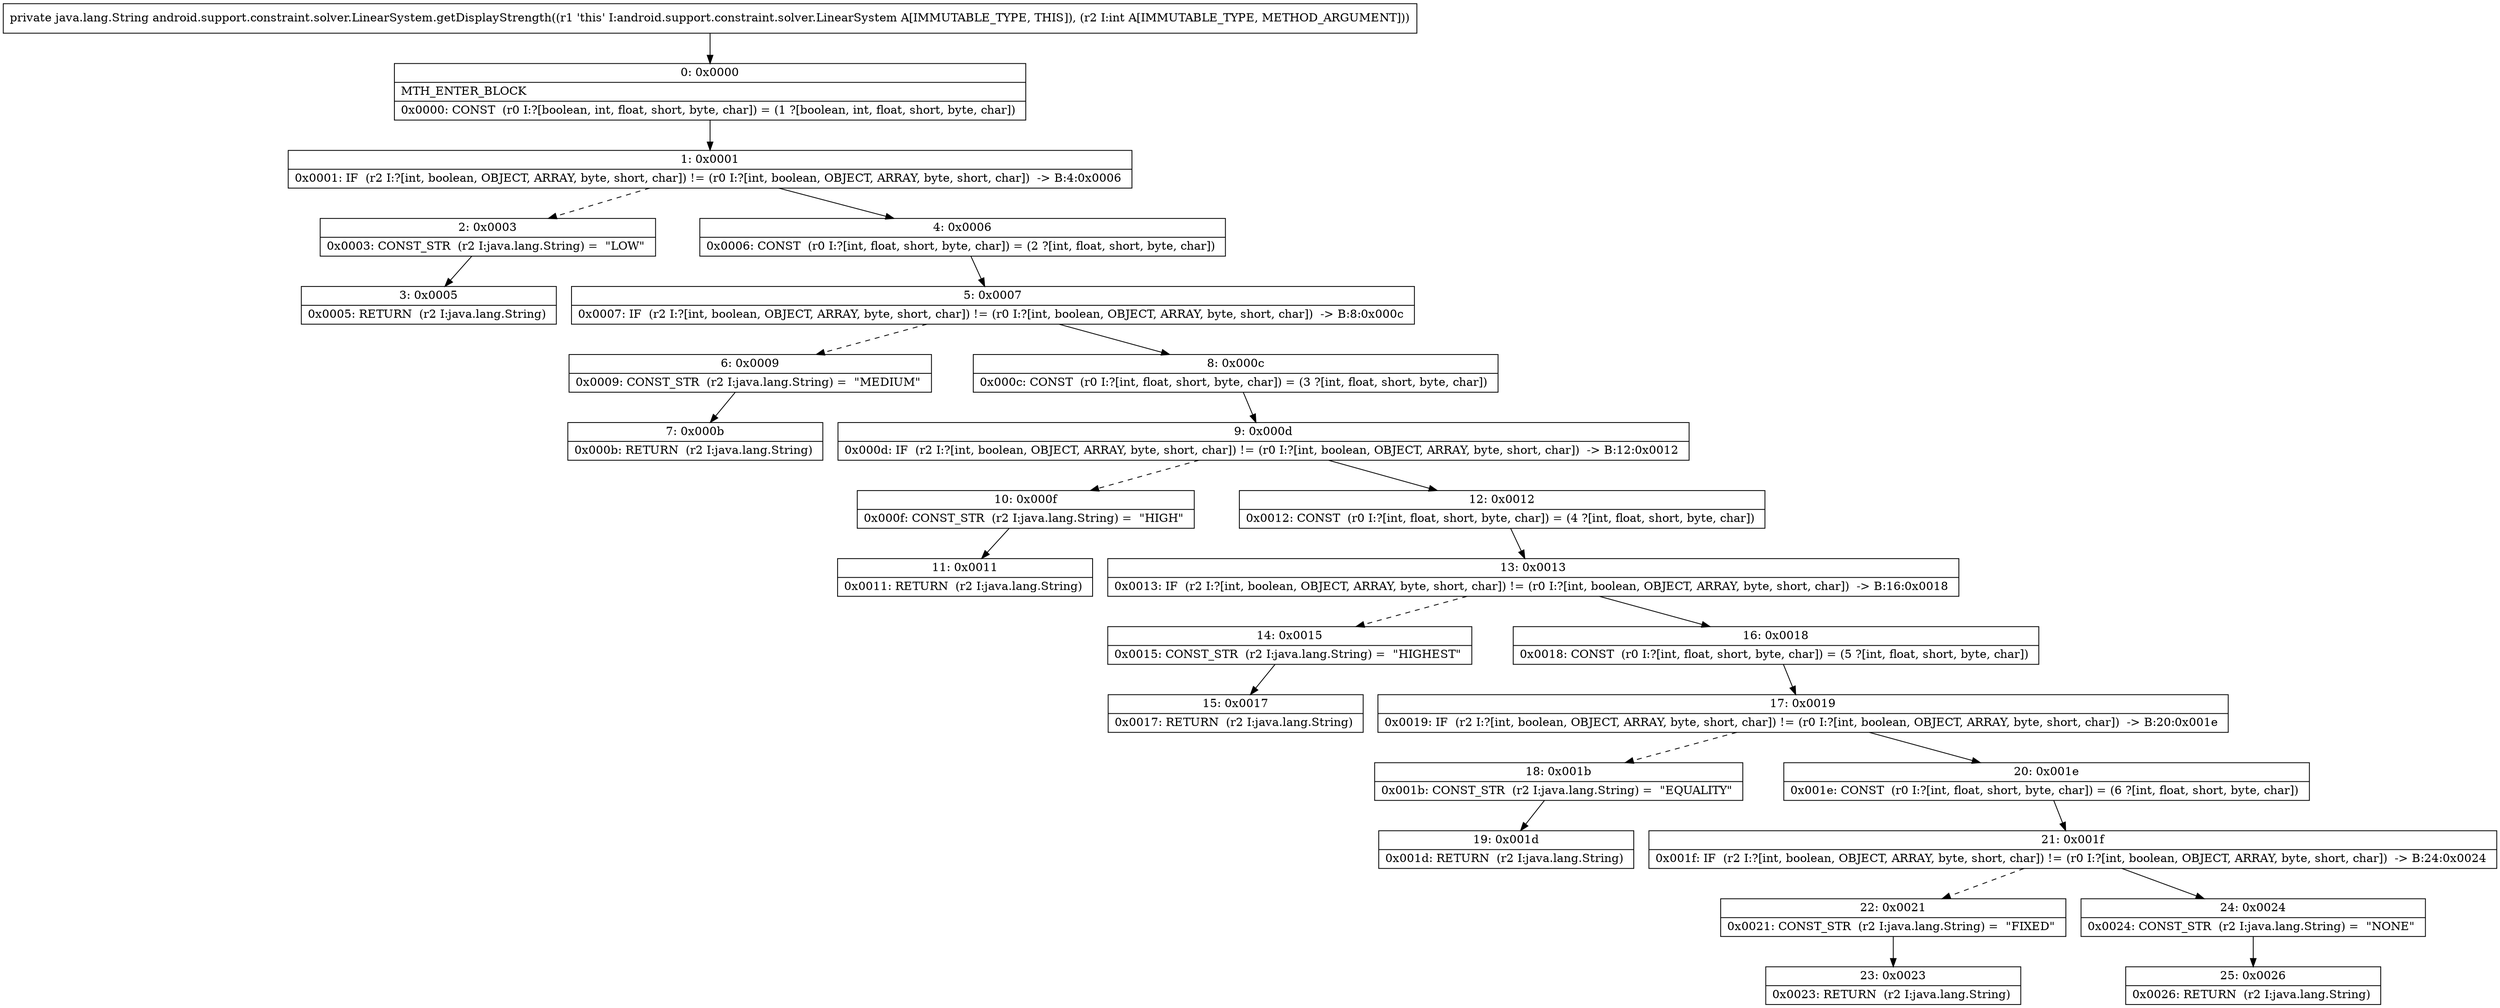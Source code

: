 digraph "CFG forandroid.support.constraint.solver.LinearSystem.getDisplayStrength(I)Ljava\/lang\/String;" {
Node_0 [shape=record,label="{0\:\ 0x0000|MTH_ENTER_BLOCK\l|0x0000: CONST  (r0 I:?[boolean, int, float, short, byte, char]) = (1 ?[boolean, int, float, short, byte, char]) \l}"];
Node_1 [shape=record,label="{1\:\ 0x0001|0x0001: IF  (r2 I:?[int, boolean, OBJECT, ARRAY, byte, short, char]) != (r0 I:?[int, boolean, OBJECT, ARRAY, byte, short, char])  \-\> B:4:0x0006 \l}"];
Node_2 [shape=record,label="{2\:\ 0x0003|0x0003: CONST_STR  (r2 I:java.lang.String) =  \"LOW\" \l}"];
Node_3 [shape=record,label="{3\:\ 0x0005|0x0005: RETURN  (r2 I:java.lang.String) \l}"];
Node_4 [shape=record,label="{4\:\ 0x0006|0x0006: CONST  (r0 I:?[int, float, short, byte, char]) = (2 ?[int, float, short, byte, char]) \l}"];
Node_5 [shape=record,label="{5\:\ 0x0007|0x0007: IF  (r2 I:?[int, boolean, OBJECT, ARRAY, byte, short, char]) != (r0 I:?[int, boolean, OBJECT, ARRAY, byte, short, char])  \-\> B:8:0x000c \l}"];
Node_6 [shape=record,label="{6\:\ 0x0009|0x0009: CONST_STR  (r2 I:java.lang.String) =  \"MEDIUM\" \l}"];
Node_7 [shape=record,label="{7\:\ 0x000b|0x000b: RETURN  (r2 I:java.lang.String) \l}"];
Node_8 [shape=record,label="{8\:\ 0x000c|0x000c: CONST  (r0 I:?[int, float, short, byte, char]) = (3 ?[int, float, short, byte, char]) \l}"];
Node_9 [shape=record,label="{9\:\ 0x000d|0x000d: IF  (r2 I:?[int, boolean, OBJECT, ARRAY, byte, short, char]) != (r0 I:?[int, boolean, OBJECT, ARRAY, byte, short, char])  \-\> B:12:0x0012 \l}"];
Node_10 [shape=record,label="{10\:\ 0x000f|0x000f: CONST_STR  (r2 I:java.lang.String) =  \"HIGH\" \l}"];
Node_11 [shape=record,label="{11\:\ 0x0011|0x0011: RETURN  (r2 I:java.lang.String) \l}"];
Node_12 [shape=record,label="{12\:\ 0x0012|0x0012: CONST  (r0 I:?[int, float, short, byte, char]) = (4 ?[int, float, short, byte, char]) \l}"];
Node_13 [shape=record,label="{13\:\ 0x0013|0x0013: IF  (r2 I:?[int, boolean, OBJECT, ARRAY, byte, short, char]) != (r0 I:?[int, boolean, OBJECT, ARRAY, byte, short, char])  \-\> B:16:0x0018 \l}"];
Node_14 [shape=record,label="{14\:\ 0x0015|0x0015: CONST_STR  (r2 I:java.lang.String) =  \"HIGHEST\" \l}"];
Node_15 [shape=record,label="{15\:\ 0x0017|0x0017: RETURN  (r2 I:java.lang.String) \l}"];
Node_16 [shape=record,label="{16\:\ 0x0018|0x0018: CONST  (r0 I:?[int, float, short, byte, char]) = (5 ?[int, float, short, byte, char]) \l}"];
Node_17 [shape=record,label="{17\:\ 0x0019|0x0019: IF  (r2 I:?[int, boolean, OBJECT, ARRAY, byte, short, char]) != (r0 I:?[int, boolean, OBJECT, ARRAY, byte, short, char])  \-\> B:20:0x001e \l}"];
Node_18 [shape=record,label="{18\:\ 0x001b|0x001b: CONST_STR  (r2 I:java.lang.String) =  \"EQUALITY\" \l}"];
Node_19 [shape=record,label="{19\:\ 0x001d|0x001d: RETURN  (r2 I:java.lang.String) \l}"];
Node_20 [shape=record,label="{20\:\ 0x001e|0x001e: CONST  (r0 I:?[int, float, short, byte, char]) = (6 ?[int, float, short, byte, char]) \l}"];
Node_21 [shape=record,label="{21\:\ 0x001f|0x001f: IF  (r2 I:?[int, boolean, OBJECT, ARRAY, byte, short, char]) != (r0 I:?[int, boolean, OBJECT, ARRAY, byte, short, char])  \-\> B:24:0x0024 \l}"];
Node_22 [shape=record,label="{22\:\ 0x0021|0x0021: CONST_STR  (r2 I:java.lang.String) =  \"FIXED\" \l}"];
Node_23 [shape=record,label="{23\:\ 0x0023|0x0023: RETURN  (r2 I:java.lang.String) \l}"];
Node_24 [shape=record,label="{24\:\ 0x0024|0x0024: CONST_STR  (r2 I:java.lang.String) =  \"NONE\" \l}"];
Node_25 [shape=record,label="{25\:\ 0x0026|0x0026: RETURN  (r2 I:java.lang.String) \l}"];
MethodNode[shape=record,label="{private java.lang.String android.support.constraint.solver.LinearSystem.getDisplayStrength((r1 'this' I:android.support.constraint.solver.LinearSystem A[IMMUTABLE_TYPE, THIS]), (r2 I:int A[IMMUTABLE_TYPE, METHOD_ARGUMENT])) }"];
MethodNode -> Node_0;
Node_0 -> Node_1;
Node_1 -> Node_2[style=dashed];
Node_1 -> Node_4;
Node_2 -> Node_3;
Node_4 -> Node_5;
Node_5 -> Node_6[style=dashed];
Node_5 -> Node_8;
Node_6 -> Node_7;
Node_8 -> Node_9;
Node_9 -> Node_10[style=dashed];
Node_9 -> Node_12;
Node_10 -> Node_11;
Node_12 -> Node_13;
Node_13 -> Node_14[style=dashed];
Node_13 -> Node_16;
Node_14 -> Node_15;
Node_16 -> Node_17;
Node_17 -> Node_18[style=dashed];
Node_17 -> Node_20;
Node_18 -> Node_19;
Node_20 -> Node_21;
Node_21 -> Node_22[style=dashed];
Node_21 -> Node_24;
Node_22 -> Node_23;
Node_24 -> Node_25;
}

